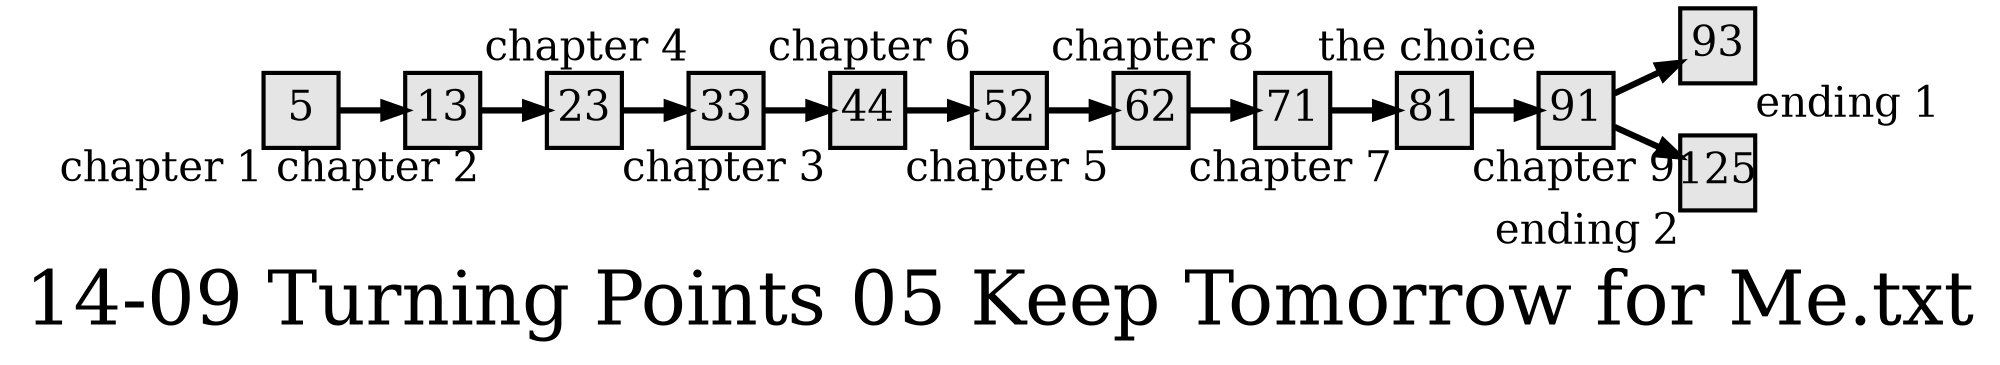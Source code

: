 digraph g{
  graph [ label="14-09 Turning Points 05 Keep Tomorrow for Me.txt" rankdir=LR, ordering=out, fontsize=36, nodesep="0.35", ranksep="0.45"];
  node  [shape=rect, penwidth=2, fontsize=20, style=filled, fillcolor=grey90, margin="0,0", labelfloat=true, regular=true, fixedsize=true];
  edge  [labelfloat=true, penwidth=3, fontsize=12];
  5	[ xlabel="chapter 1" ];
  5 -> 13;
  13	[ xlabel="chapter 2" ];
  13 -> 23;
  23	[ xlabel="chapter 3" ];
  23 -> 33;
  33	[ xlabel="chapter 4" ];
  33 -> 44;
  44	[ xlabel="chapter 5" ];
  44 -> 52;
  52	[ xlabel="chapter 6" ];
  52 -> 62;
  62	[ xlabel="chapter 7" ];
  62 -> 71;
  71	[ xlabel="chapter 8" ];
  71 -> 81;
  81	[ xlabel="chapter 9" ];
  81 -> 91;
  91	[ xlabel="the choice" ];
  91 -> 93;
  91 -> 125;
  93	[ xlabel="ending 1" ];
  125	[ xlabel="ending 2" ];
}

